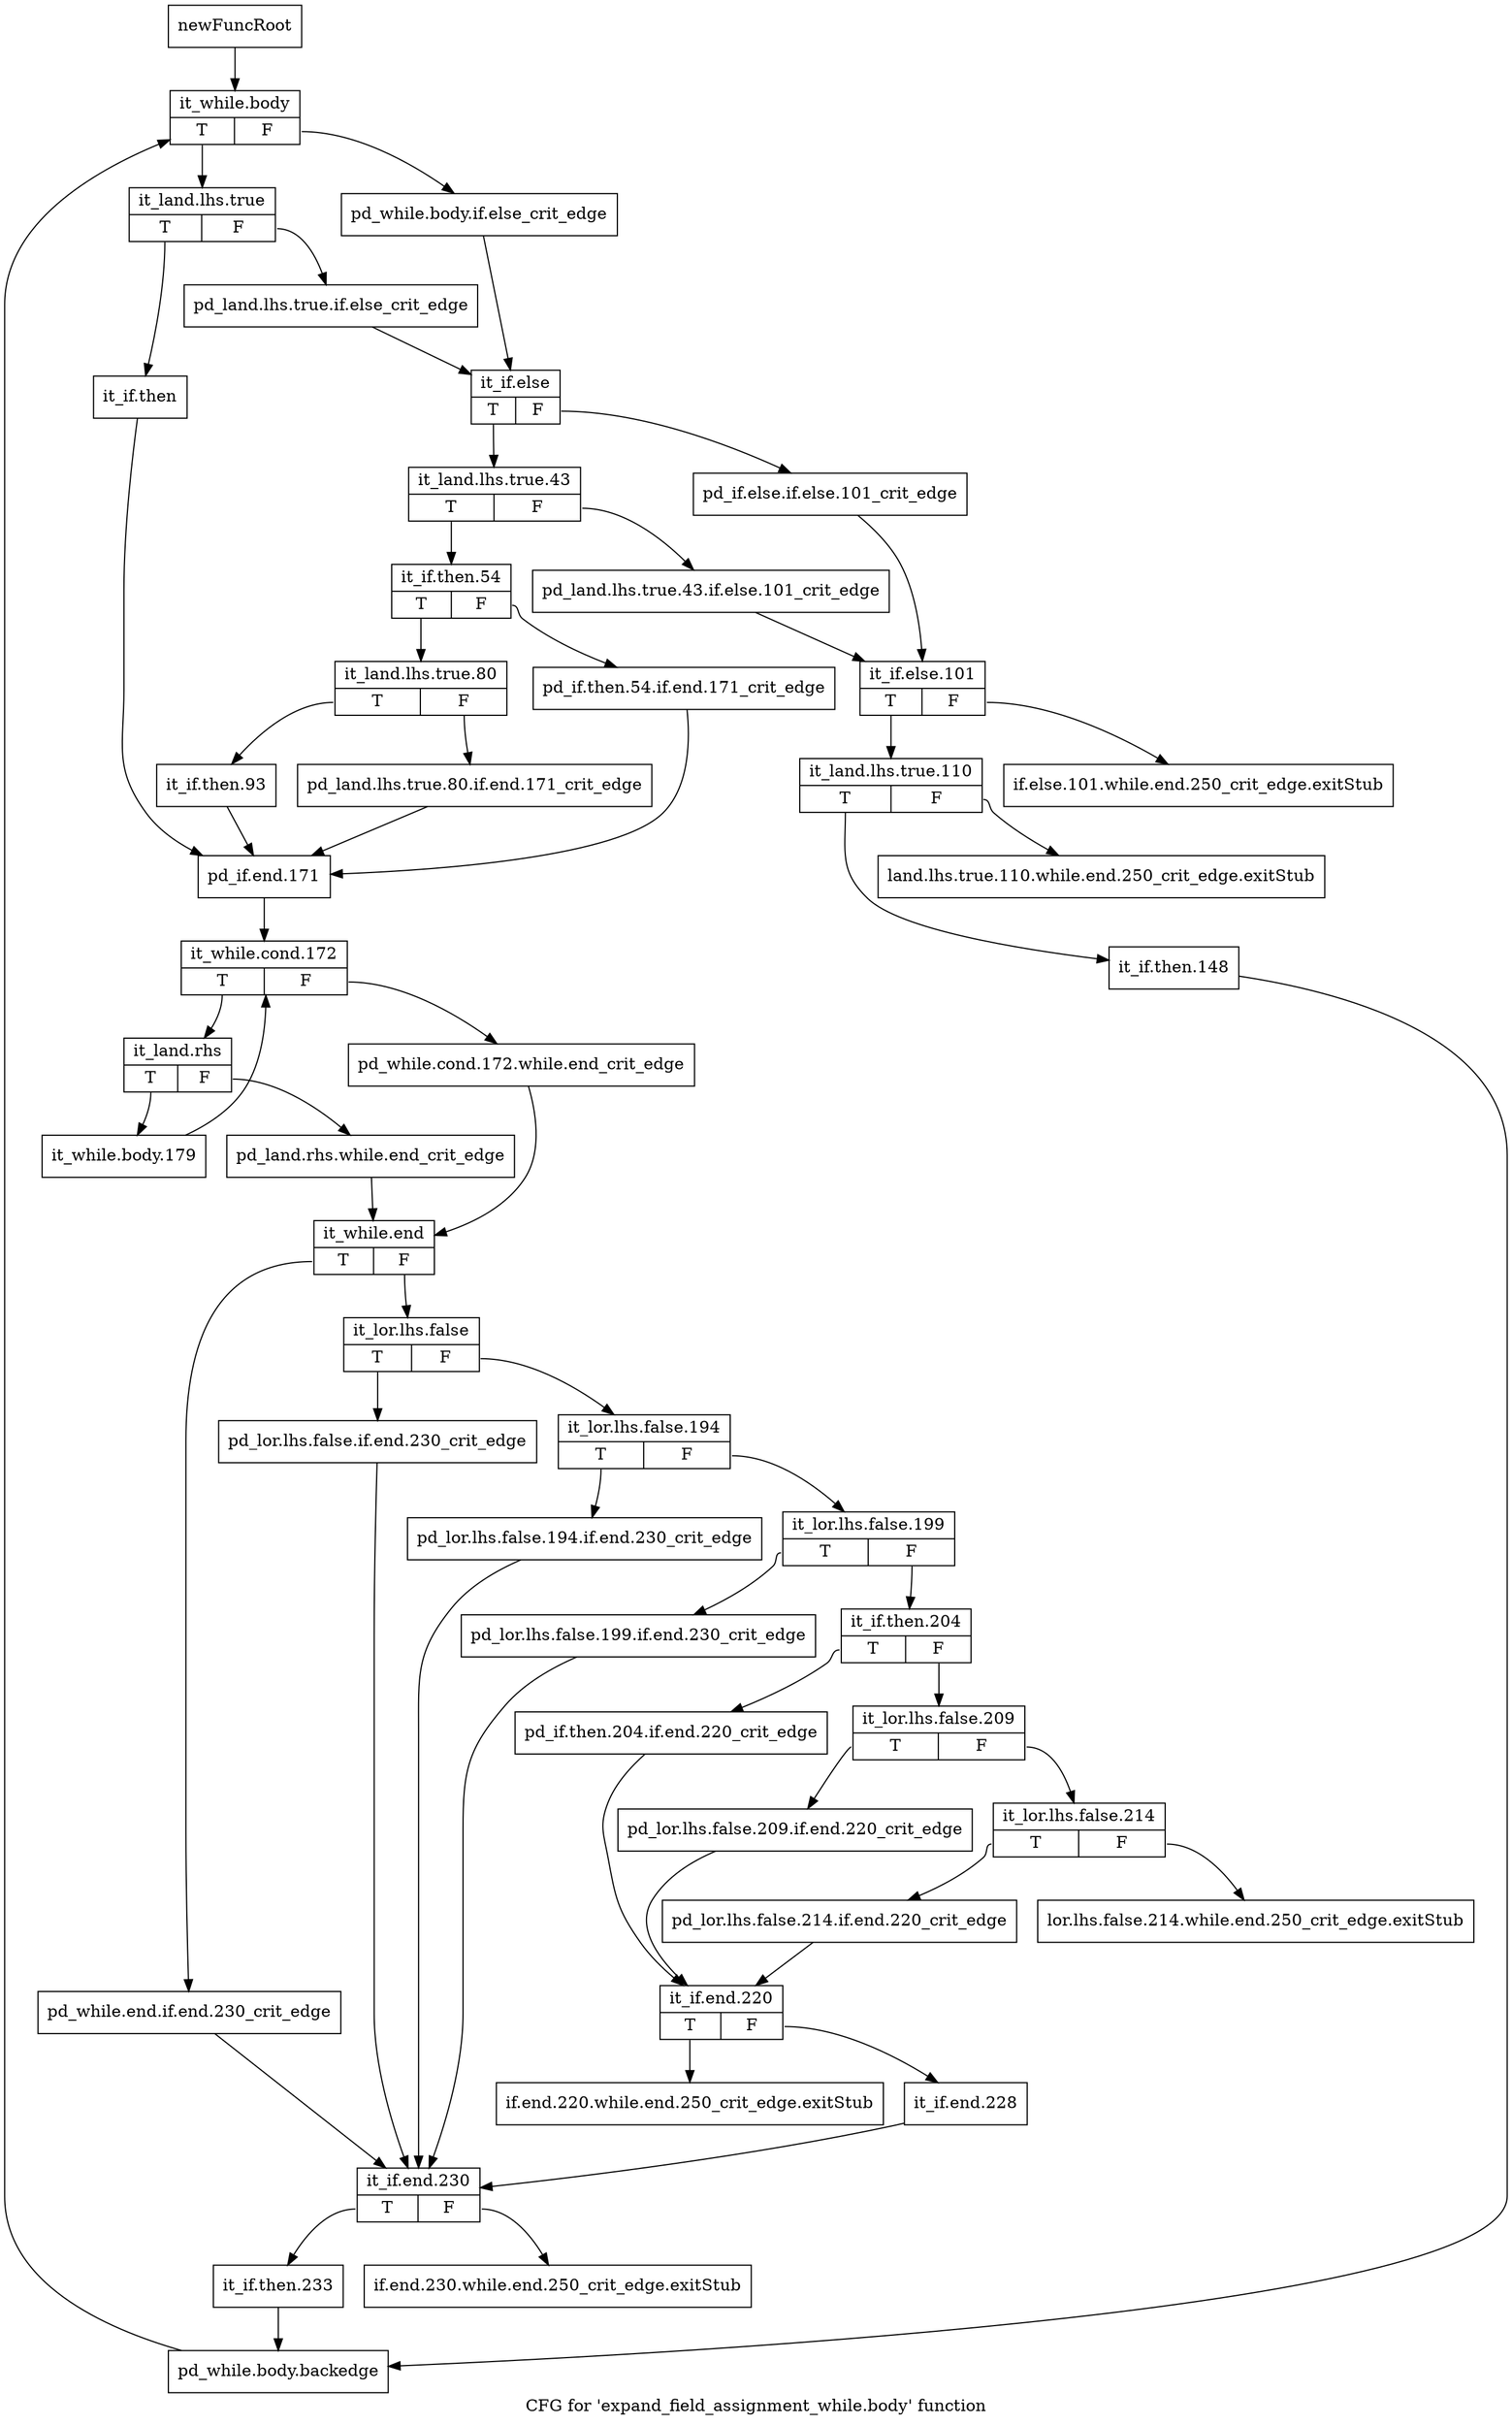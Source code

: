 digraph "CFG for 'expand_field_assignment_while.body' function" {
	label="CFG for 'expand_field_assignment_while.body' function";

	Node0xa7adb20 [shape=record,label="{newFuncRoot}"];
	Node0xa7adb20 -> Node0xa7ae710;
	Node0xa7adb70 [shape=record,label="{if.else.101.while.end.250_crit_edge.exitStub}"];
	Node0xa7adbc0 [shape=record,label="{land.lhs.true.110.while.end.250_crit_edge.exitStub}"];
	Node0xa7ae620 [shape=record,label="{lor.lhs.false.214.while.end.250_crit_edge.exitStub}"];
	Node0xa7ae670 [shape=record,label="{if.end.220.while.end.250_crit_edge.exitStub}"];
	Node0xa7ae6c0 [shape=record,label="{if.end.230.while.end.250_crit_edge.exitStub}"];
	Node0xa7ae710 [shape=record,label="{it_while.body|{<s0>T|<s1>F}}"];
	Node0xa7ae710:s0 -> Node0xa7ae7b0;
	Node0xa7ae710:s1 -> Node0xa7ae760;
	Node0xa7ae760 [shape=record,label="{pd_while.body.if.else_crit_edge}"];
	Node0xa7ae760 -> Node0xa7ae850;
	Node0xa7ae7b0 [shape=record,label="{it_land.lhs.true|{<s0>T|<s1>F}}"];
	Node0xa7ae7b0:s0 -> Node0xa7aec10;
	Node0xa7ae7b0:s1 -> Node0xa7ae800;
	Node0xa7ae800 [shape=record,label="{pd_land.lhs.true.if.else_crit_edge}"];
	Node0xa7ae800 -> Node0xa7ae850;
	Node0xa7ae850 [shape=record,label="{it_if.else|{<s0>T|<s1>F}}"];
	Node0xa7ae850:s0 -> Node0xa7ae8f0;
	Node0xa7ae850:s1 -> Node0xa7ae8a0;
	Node0xa7ae8a0 [shape=record,label="{pd_if.else.if.else.101_crit_edge}"];
	Node0xa7ae8a0 -> Node0xa7ae990;
	Node0xa7ae8f0 [shape=record,label="{it_land.lhs.true.43|{<s0>T|<s1>F}}"];
	Node0xa7ae8f0:s0 -> Node0xa7aea80;
	Node0xa7ae8f0:s1 -> Node0xa7ae940;
	Node0xa7ae940 [shape=record,label="{pd_land.lhs.true.43.if.else.101_crit_edge}"];
	Node0xa7ae940 -> Node0xa7ae990;
	Node0xa7ae990 [shape=record,label="{it_if.else.101|{<s0>T|<s1>F}}"];
	Node0xa7ae990:s0 -> Node0xa7ae9e0;
	Node0xa7ae990:s1 -> Node0xa7adb70;
	Node0xa7ae9e0 [shape=record,label="{it_land.lhs.true.110|{<s0>T|<s1>F}}"];
	Node0xa7ae9e0:s0 -> Node0xa7aea30;
	Node0xa7ae9e0:s1 -> Node0xa7adbc0;
	Node0xa7aea30 [shape=record,label="{it_if.then.148}"];
	Node0xa7aea30 -> Node0xa7af390;
	Node0xa7aea80 [shape=record,label="{it_if.then.54|{<s0>T|<s1>F}}"];
	Node0xa7aea80:s0 -> Node0xa7aeb20;
	Node0xa7aea80:s1 -> Node0xa7aead0;
	Node0xa7aead0 [shape=record,label="{pd_if.then.54.if.end.171_crit_edge}"];
	Node0xa7aead0 -> Node0xa7aec60;
	Node0xa7aeb20 [shape=record,label="{it_land.lhs.true.80|{<s0>T|<s1>F}}"];
	Node0xa7aeb20:s0 -> Node0xa7aebc0;
	Node0xa7aeb20:s1 -> Node0xa7aeb70;
	Node0xa7aeb70 [shape=record,label="{pd_land.lhs.true.80.if.end.171_crit_edge}"];
	Node0xa7aeb70 -> Node0xa7aec60;
	Node0xa7aebc0 [shape=record,label="{it_if.then.93}"];
	Node0xa7aebc0 -> Node0xa7aec60;
	Node0xa7aec10 [shape=record,label="{it_if.then}"];
	Node0xa7aec10 -> Node0xa7aec60;
	Node0xa7aec60 [shape=record,label="{pd_if.end.171}"];
	Node0xa7aec60 -> Node0xa7aecb0;
	Node0xa7aecb0 [shape=record,label="{it_while.cond.172|{<s0>T|<s1>F}}"];
	Node0xa7aecb0:s0 -> Node0xa7aed50;
	Node0xa7aecb0:s1 -> Node0xa7aed00;
	Node0xa7aed00 [shape=record,label="{pd_while.cond.172.while.end_crit_edge}"];
	Node0xa7aed00 -> Node0xa7aedf0;
	Node0xa7aed50 [shape=record,label="{it_land.rhs|{<s0>T|<s1>F}}"];
	Node0xa7aed50:s0 -> Node0xa7af3e0;
	Node0xa7aed50:s1 -> Node0xa7aeda0;
	Node0xa7aeda0 [shape=record,label="{pd_land.rhs.while.end_crit_edge}"];
	Node0xa7aeda0 -> Node0xa7aedf0;
	Node0xa7aedf0 [shape=record,label="{it_while.end|{<s0>T|<s1>F}}"];
	Node0xa7aedf0:s0 -> Node0xa7af2a0;
	Node0xa7aedf0:s1 -> Node0xa7aee40;
	Node0xa7aee40 [shape=record,label="{it_lor.lhs.false|{<s0>T|<s1>F}}"];
	Node0xa7aee40:s0 -> Node0xa7af250;
	Node0xa7aee40:s1 -> Node0xa7aee90;
	Node0xa7aee90 [shape=record,label="{it_lor.lhs.false.194|{<s0>T|<s1>F}}"];
	Node0xa7aee90:s0 -> Node0xa7af200;
	Node0xa7aee90:s1 -> Node0xa7aeee0;
	Node0xa7aeee0 [shape=record,label="{it_lor.lhs.false.199|{<s0>T|<s1>F}}"];
	Node0xa7aeee0:s0 -> Node0xa7af1b0;
	Node0xa7aeee0:s1 -> Node0xa7aef30;
	Node0xa7aef30 [shape=record,label="{it_if.then.204|{<s0>T|<s1>F}}"];
	Node0xa7aef30:s0 -> Node0xa7af0c0;
	Node0xa7aef30:s1 -> Node0xa7aef80;
	Node0xa7aef80 [shape=record,label="{it_lor.lhs.false.209|{<s0>T|<s1>F}}"];
	Node0xa7aef80:s0 -> Node0xa7af070;
	Node0xa7aef80:s1 -> Node0xa7aefd0;
	Node0xa7aefd0 [shape=record,label="{it_lor.lhs.false.214|{<s0>T|<s1>F}}"];
	Node0xa7aefd0:s0 -> Node0xa7af020;
	Node0xa7aefd0:s1 -> Node0xa7ae620;
	Node0xa7af020 [shape=record,label="{pd_lor.lhs.false.214.if.end.220_crit_edge}"];
	Node0xa7af020 -> Node0xa7af110;
	Node0xa7af070 [shape=record,label="{pd_lor.lhs.false.209.if.end.220_crit_edge}"];
	Node0xa7af070 -> Node0xa7af110;
	Node0xa7af0c0 [shape=record,label="{pd_if.then.204.if.end.220_crit_edge}"];
	Node0xa7af0c0 -> Node0xa7af110;
	Node0xa7af110 [shape=record,label="{it_if.end.220|{<s0>T|<s1>F}}"];
	Node0xa7af110:s0 -> Node0xa7ae670;
	Node0xa7af110:s1 -> Node0xa7af160;
	Node0xa7af160 [shape=record,label="{it_if.end.228}"];
	Node0xa7af160 -> Node0xa7af2f0;
	Node0xa7af1b0 [shape=record,label="{pd_lor.lhs.false.199.if.end.230_crit_edge}"];
	Node0xa7af1b0 -> Node0xa7af2f0;
	Node0xa7af200 [shape=record,label="{pd_lor.lhs.false.194.if.end.230_crit_edge}"];
	Node0xa7af200 -> Node0xa7af2f0;
	Node0xa7af250 [shape=record,label="{pd_lor.lhs.false.if.end.230_crit_edge}"];
	Node0xa7af250 -> Node0xa7af2f0;
	Node0xa7af2a0 [shape=record,label="{pd_while.end.if.end.230_crit_edge}"];
	Node0xa7af2a0 -> Node0xa7af2f0;
	Node0xa7af2f0 [shape=record,label="{it_if.end.230|{<s0>T|<s1>F}}"];
	Node0xa7af2f0:s0 -> Node0xa7af340;
	Node0xa7af2f0:s1 -> Node0xa7ae6c0;
	Node0xa7af340 [shape=record,label="{it_if.then.233}"];
	Node0xa7af340 -> Node0xa7af390;
	Node0xa7af390 [shape=record,label="{pd_while.body.backedge}"];
	Node0xa7af390 -> Node0xa7ae710;
	Node0xa7af3e0 [shape=record,label="{it_while.body.179}"];
	Node0xa7af3e0 -> Node0xa7aecb0;
}
